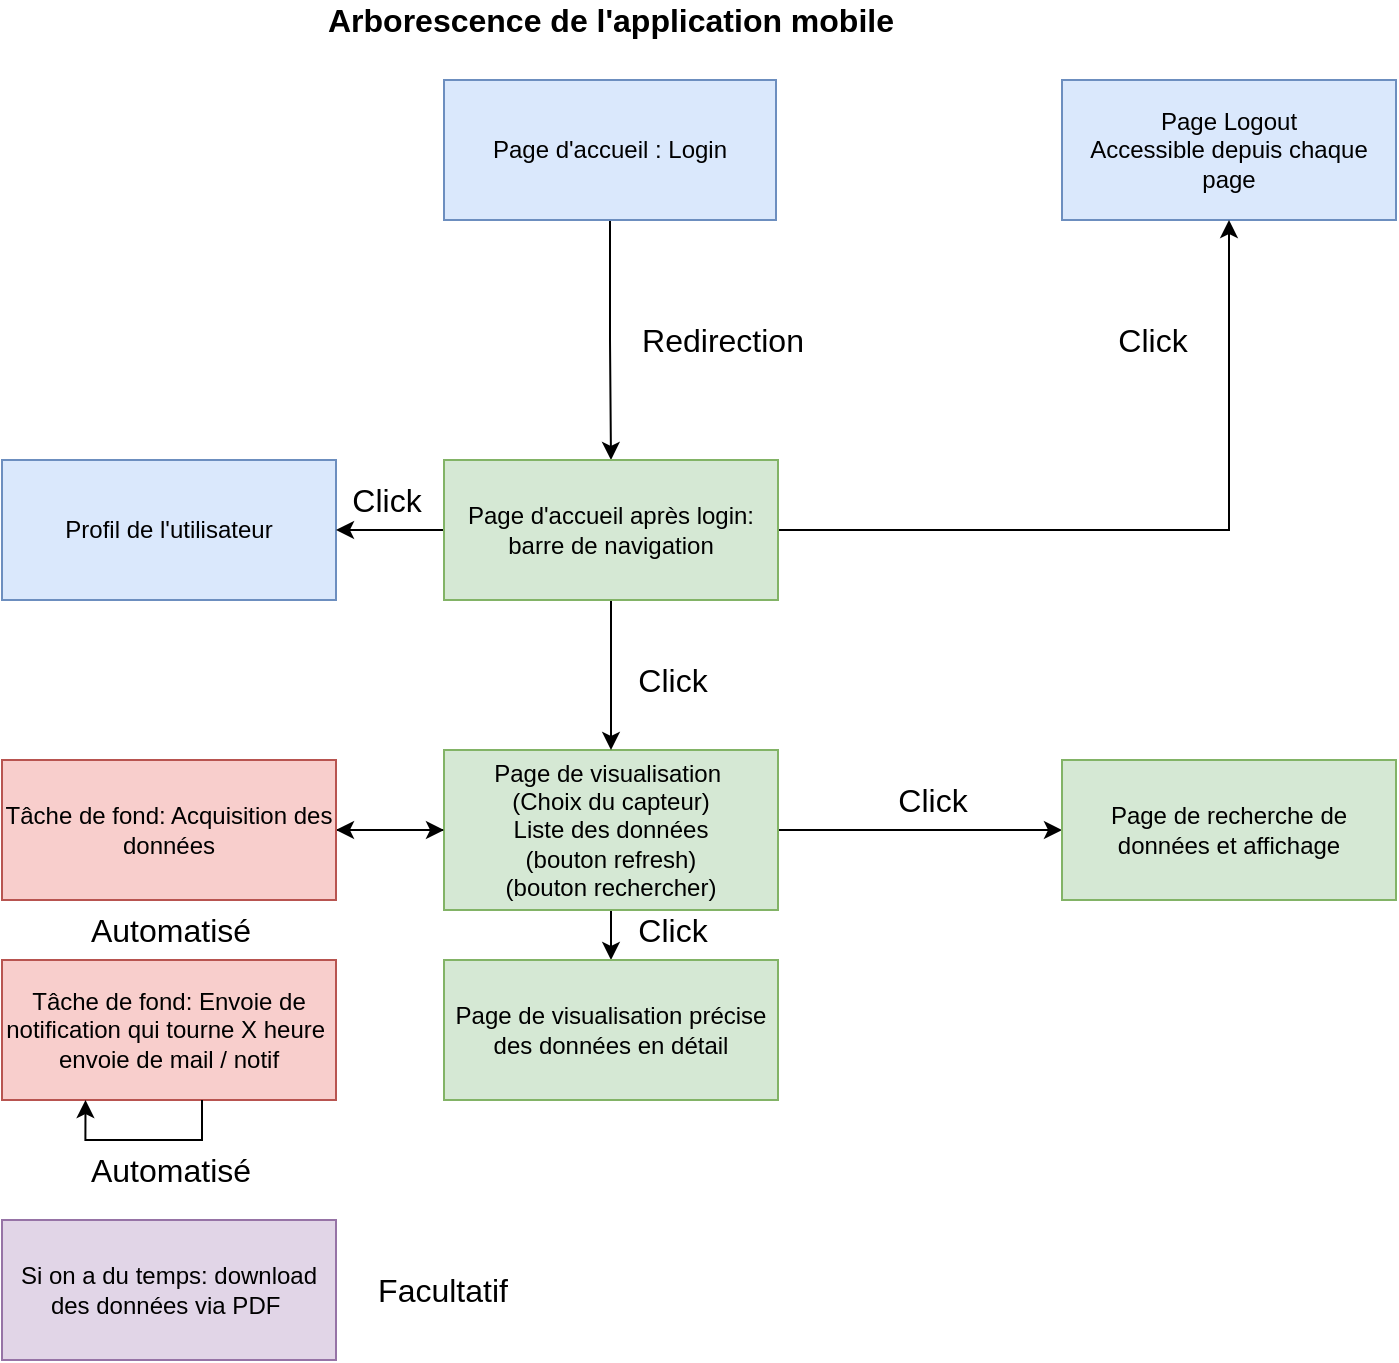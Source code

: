 <mxfile version="14.4.9" type="github">
  <diagram id="TXUJNLeIIZEbgpjyIdXI" name="Page-1">
    <mxGraphModel dx="1422" dy="746" grid="1" gridSize="10" guides="1" tooltips="1" connect="1" arrows="1" fold="1" page="1" pageScale="1" pageWidth="827" pageHeight="1169" math="0" shadow="0">
      <root>
        <mxCell id="0" />
        <mxCell id="1" parent="0" />
        <mxCell id="4xTkx6OsoBjm7Taz3u98-1" value="Arborescence de l&#39;application mobile" style="text;html=1;align=center;verticalAlign=middle;resizable=0;points=[];autosize=1;fontSize=16;fontStyle=1" parent="1" vertex="1">
          <mxGeometry x="264" y="10" width="300" height="20" as="geometry" />
        </mxCell>
        <mxCell id="JEIJYuRmforXJIPcxGE4-10" style="edgeStyle=orthogonalEdgeStyle;rounded=0;orthogonalLoop=1;jettySize=auto;html=1;" edge="1" parent="1" source="4xTkx6OsoBjm7Taz3u98-2" target="JEIJYuRmforXJIPcxGE4-5">
          <mxGeometry relative="1" as="geometry" />
        </mxCell>
        <mxCell id="4xTkx6OsoBjm7Taz3u98-2" value="Page d&#39;accueil : Login" style="whiteSpace=wrap;html=1;fillColor=#dae8fc;strokeColor=#6c8ebf;" parent="1" vertex="1">
          <mxGeometry x="331" y="50" width="166" height="70" as="geometry" />
        </mxCell>
        <mxCell id="4xTkx6OsoBjm7Taz3u98-3" value="Profil de l&#39;utilisateur" style="rounded=0;whiteSpace=wrap;html=1;fillColor=#dae8fc;strokeColor=#6c8ebf;" parent="1" vertex="1">
          <mxGeometry x="110" y="240" width="167" height="70" as="geometry" />
        </mxCell>
        <mxCell id="JEIJYuRmforXJIPcxGE4-14" style="edgeStyle=orthogonalEdgeStyle;rounded=0;orthogonalLoop=1;jettySize=auto;html=1;entryX=1;entryY=0.5;entryDx=0;entryDy=0;" edge="1" parent="1" source="JEIJYuRmforXJIPcxGE4-1" target="JEIJYuRmforXJIPcxGE4-7">
          <mxGeometry relative="1" as="geometry" />
        </mxCell>
        <mxCell id="JEIJYuRmforXJIPcxGE4-16" style="edgeStyle=orthogonalEdgeStyle;rounded=0;orthogonalLoop=1;jettySize=auto;html=1;entryX=0.5;entryY=0;entryDx=0;entryDy=0;" edge="1" parent="1" source="JEIJYuRmforXJIPcxGE4-1" target="JEIJYuRmforXJIPcxGE4-8">
          <mxGeometry relative="1" as="geometry" />
        </mxCell>
        <mxCell id="JEIJYuRmforXJIPcxGE4-17" style="edgeStyle=orthogonalEdgeStyle;rounded=0;orthogonalLoop=1;jettySize=auto;html=1;entryX=0;entryY=0.5;entryDx=0;entryDy=0;" edge="1" parent="1" source="JEIJYuRmforXJIPcxGE4-1" target="JEIJYuRmforXJIPcxGE4-2">
          <mxGeometry relative="1" as="geometry" />
        </mxCell>
        <mxCell id="JEIJYuRmforXJIPcxGE4-1" value="Page de visualisation&amp;nbsp;&lt;br&gt;(Choix du capteur)&lt;br&gt;Liste des données&lt;br&gt;(bouton refresh)&lt;br&gt;(bouton rechercher)" style="rounded=0;whiteSpace=wrap;html=1;fillColor=#d5e8d4;strokeColor=#82b366;" vertex="1" parent="1">
          <mxGeometry x="331" y="385" width="167" height="80" as="geometry" />
        </mxCell>
        <mxCell id="JEIJYuRmforXJIPcxGE4-2" value="Page de recherche de données et affichage" style="rounded=0;whiteSpace=wrap;html=1;fillColor=#d5e8d4;strokeColor=#82b366;" vertex="1" parent="1">
          <mxGeometry x="640" y="390" width="167" height="70" as="geometry" />
        </mxCell>
        <mxCell id="JEIJYuRmforXJIPcxGE4-3" value="Page Logout&lt;br&gt;Accessible depuis chaque page" style="rounded=0;whiteSpace=wrap;html=1;fillColor=#dae8fc;strokeColor=#6c8ebf;" vertex="1" parent="1">
          <mxGeometry x="640" y="50" width="167" height="70" as="geometry" />
        </mxCell>
        <mxCell id="JEIJYuRmforXJIPcxGE4-4" value="Si on a du temps: download des données via PDF&amp;nbsp;" style="rounded=0;whiteSpace=wrap;html=1;fillColor=#e1d5e7;strokeColor=#9673a6;" vertex="1" parent="1">
          <mxGeometry x="110" y="620" width="167" height="70" as="geometry" />
        </mxCell>
        <mxCell id="JEIJYuRmforXJIPcxGE4-11" style="edgeStyle=orthogonalEdgeStyle;rounded=0;orthogonalLoop=1;jettySize=auto;html=1;entryX=0.5;entryY=1;entryDx=0;entryDy=0;" edge="1" parent="1" source="JEIJYuRmforXJIPcxGE4-5" target="JEIJYuRmforXJIPcxGE4-3">
          <mxGeometry relative="1" as="geometry" />
        </mxCell>
        <mxCell id="JEIJYuRmforXJIPcxGE4-12" style="edgeStyle=orthogonalEdgeStyle;rounded=0;orthogonalLoop=1;jettySize=auto;html=1;entryX=1;entryY=0.5;entryDx=0;entryDy=0;" edge="1" parent="1" source="JEIJYuRmforXJIPcxGE4-5" target="4xTkx6OsoBjm7Taz3u98-3">
          <mxGeometry relative="1" as="geometry" />
        </mxCell>
        <mxCell id="JEIJYuRmforXJIPcxGE4-15" style="edgeStyle=orthogonalEdgeStyle;rounded=0;orthogonalLoop=1;jettySize=auto;html=1;entryX=0.5;entryY=0;entryDx=0;entryDy=0;" edge="1" parent="1" source="JEIJYuRmforXJIPcxGE4-5" target="JEIJYuRmforXJIPcxGE4-1">
          <mxGeometry relative="1" as="geometry" />
        </mxCell>
        <mxCell id="JEIJYuRmforXJIPcxGE4-5" value="Page d&#39;accueil après login:&lt;br&gt;barre de navigation" style="rounded=0;whiteSpace=wrap;html=1;fillColor=#d5e8d4;strokeColor=#82b366;" vertex="1" parent="1">
          <mxGeometry x="331" y="240" width="167" height="70" as="geometry" />
        </mxCell>
        <mxCell id="JEIJYuRmforXJIPcxGE4-6" value="Tâche de fond: Envoie de notification qui tourne X heure&amp;nbsp;&lt;br&gt;envoie de mail / notif" style="rounded=0;whiteSpace=wrap;html=1;fillColor=#f8cecc;strokeColor=#b85450;" vertex="1" parent="1">
          <mxGeometry x="110" y="490" width="167" height="70" as="geometry" />
        </mxCell>
        <mxCell id="JEIJYuRmforXJIPcxGE4-13" style="edgeStyle=orthogonalEdgeStyle;rounded=0;orthogonalLoop=1;jettySize=auto;html=1;entryX=0;entryY=0.5;entryDx=0;entryDy=0;" edge="1" parent="1" source="JEIJYuRmforXJIPcxGE4-7" target="JEIJYuRmforXJIPcxGE4-1">
          <mxGeometry relative="1" as="geometry" />
        </mxCell>
        <mxCell id="JEIJYuRmforXJIPcxGE4-7" value="Tâche de fond: Acquisition des données" style="rounded=0;whiteSpace=wrap;html=1;fillColor=#f8cecc;strokeColor=#b85450;" vertex="1" parent="1">
          <mxGeometry x="110" y="390" width="167" height="70" as="geometry" />
        </mxCell>
        <mxCell id="JEIJYuRmforXJIPcxGE4-8" value="Page de visualisation précise des données en détail" style="rounded=0;whiteSpace=wrap;html=1;fillColor=#d5e8d4;strokeColor=#82b366;" vertex="1" parent="1">
          <mxGeometry x="331" y="490" width="167" height="70" as="geometry" />
        </mxCell>
        <mxCell id="JEIJYuRmforXJIPcxGE4-18" style="edgeStyle=orthogonalEdgeStyle;rounded=0;orthogonalLoop=1;jettySize=auto;html=1;entryX=0.25;entryY=1;entryDx=0;entryDy=0;" edge="1" parent="1" source="JEIJYuRmforXJIPcxGE4-6" target="JEIJYuRmforXJIPcxGE4-6">
          <mxGeometry relative="1" as="geometry">
            <Array as="points">
              <mxPoint x="210" y="580" />
              <mxPoint x="152" y="580" />
            </Array>
          </mxGeometry>
        </mxCell>
        <mxCell id="JEIJYuRmforXJIPcxGE4-19" value="Redirection" style="text;html=1;align=center;verticalAlign=middle;resizable=0;points=[];autosize=1;fontSize=16;" vertex="1" parent="1">
          <mxGeometry x="420" y="170" width="100" height="20" as="geometry" />
        </mxCell>
        <mxCell id="JEIJYuRmforXJIPcxGE4-22" value="Click" style="text;html=1;align=center;verticalAlign=middle;resizable=0;points=[];autosize=1;fontSize=16;" vertex="1" parent="1">
          <mxGeometry x="660" y="170" width="50" height="20" as="geometry" />
        </mxCell>
        <mxCell id="JEIJYuRmforXJIPcxGE4-23" value="Click" style="text;html=1;align=center;verticalAlign=middle;resizable=0;points=[];autosize=1;fontSize=16;" vertex="1" parent="1">
          <mxGeometry x="277" y="250" width="50" height="20" as="geometry" />
        </mxCell>
        <mxCell id="JEIJYuRmforXJIPcxGE4-24" value="Click" style="text;html=1;align=center;verticalAlign=middle;resizable=0;points=[];autosize=1;fontSize=16;" vertex="1" parent="1">
          <mxGeometry x="420" y="340" width="50" height="20" as="geometry" />
        </mxCell>
        <mxCell id="JEIJYuRmforXJIPcxGE4-25" value="Click" style="text;html=1;align=center;verticalAlign=middle;resizable=0;points=[];autosize=1;fontSize=16;" vertex="1" parent="1">
          <mxGeometry x="550" y="400" width="50" height="20" as="geometry" />
        </mxCell>
        <mxCell id="JEIJYuRmforXJIPcxGE4-26" value="Click" style="text;html=1;align=center;verticalAlign=middle;resizable=0;points=[];autosize=1;fontSize=16;" vertex="1" parent="1">
          <mxGeometry x="420" y="465" width="50" height="20" as="geometry" />
        </mxCell>
        <mxCell id="JEIJYuRmforXJIPcxGE4-27" value="Automatisé" style="text;html=1;align=center;verticalAlign=middle;resizable=0;points=[];autosize=1;fontSize=16;" vertex="1" parent="1">
          <mxGeometry x="143.5" y="465" width="100" height="20" as="geometry" />
        </mxCell>
        <mxCell id="JEIJYuRmforXJIPcxGE4-28" value="Automatisé" style="text;html=1;align=center;verticalAlign=middle;resizable=0;points=[];autosize=1;fontSize=16;" vertex="1" parent="1">
          <mxGeometry x="143.5" y="584.5" width="100" height="20" as="geometry" />
        </mxCell>
        <mxCell id="JEIJYuRmforXJIPcxGE4-29" value="Facultatif" style="text;html=1;align=center;verticalAlign=middle;resizable=0;points=[];autosize=1;fontSize=16;" vertex="1" parent="1">
          <mxGeometry x="290" y="645" width="80" height="20" as="geometry" />
        </mxCell>
      </root>
    </mxGraphModel>
  </diagram>
</mxfile>
